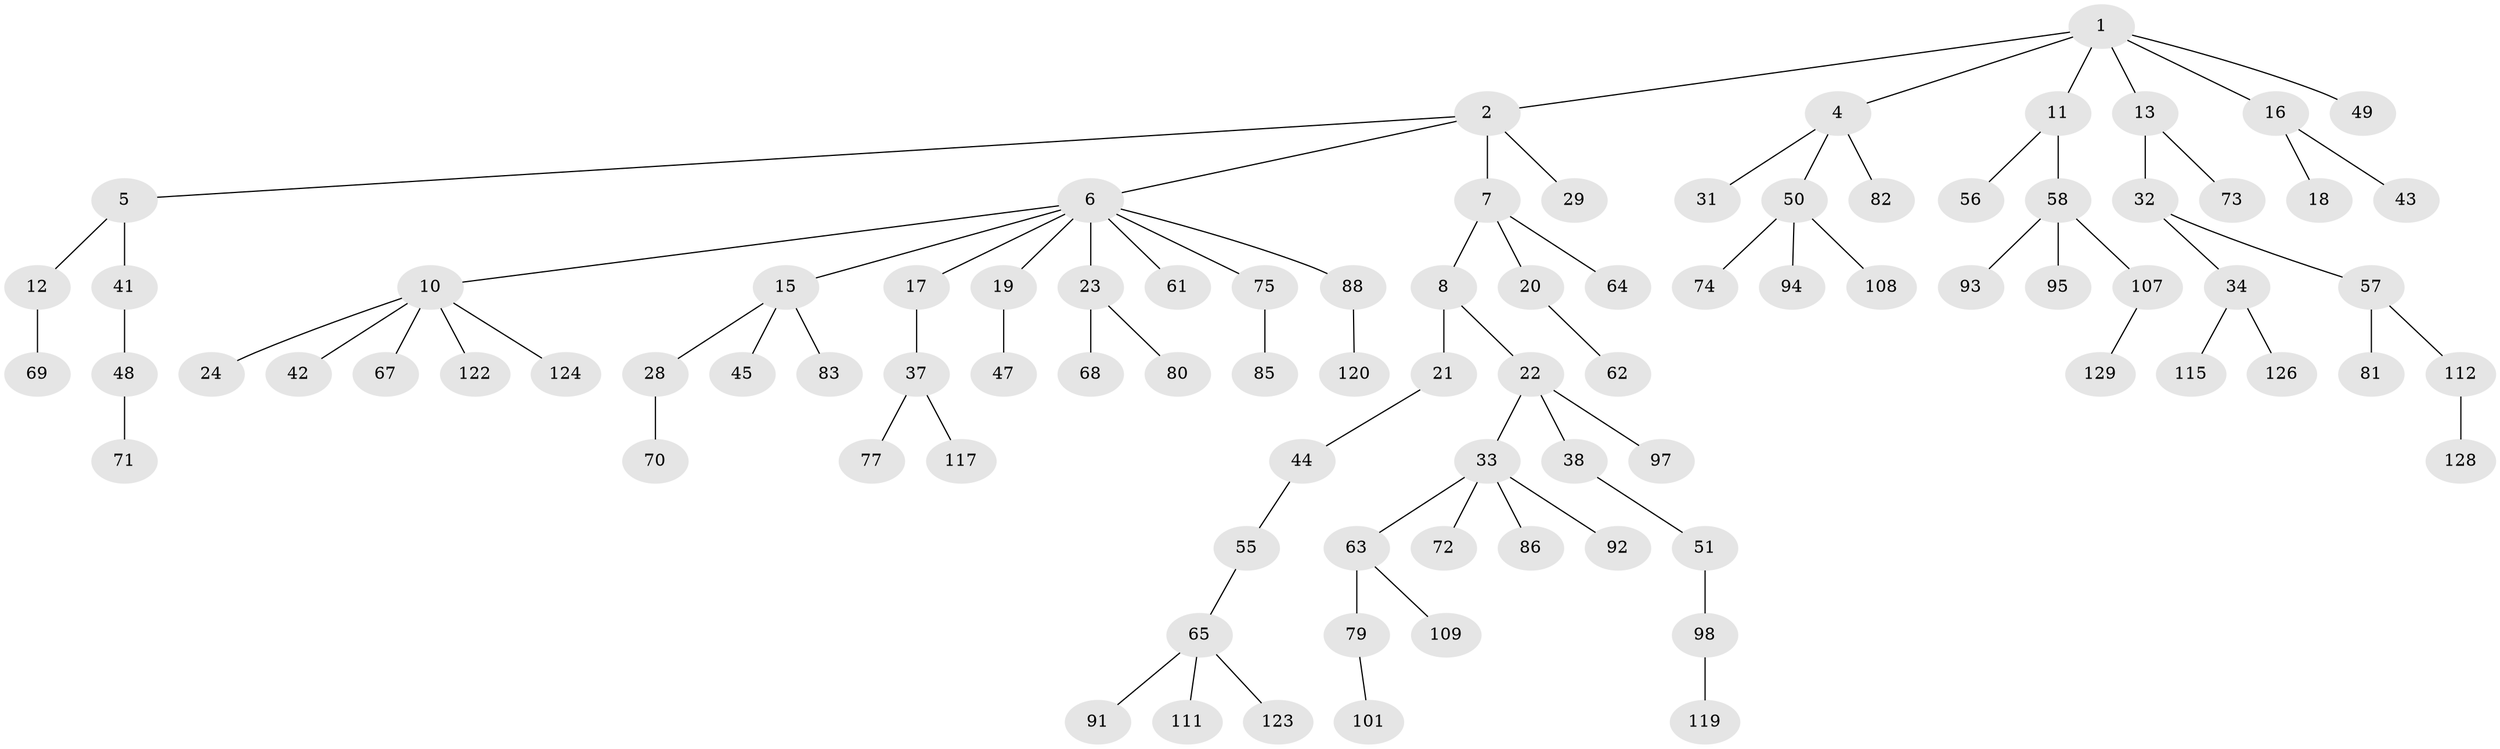 // original degree distribution, {4: 0.08270676691729323, 6: 0.015037593984962405, 3: 0.12781954887218044, 5: 0.022556390977443608, 7: 0.007518796992481203, 2: 0.2706766917293233, 1: 0.47368421052631576}
// Generated by graph-tools (version 1.1) at 2025/42/03/06/25 10:42:03]
// undirected, 89 vertices, 88 edges
graph export_dot {
graph [start="1"]
  node [color=gray90,style=filled];
  1 [super="+3"];
  2 [super="+39"];
  4 [super="+30"];
  5;
  6 [super="+9"];
  7 [super="+26"];
  8;
  10 [super="+25"];
  11 [super="+14"];
  12 [super="+27"];
  13;
  15;
  16 [super="+103"];
  17 [super="+104"];
  18;
  19 [super="+121"];
  20 [super="+54"];
  21;
  22 [super="+35"];
  23 [super="+60"];
  24;
  28 [super="+36"];
  29 [super="+84"];
  31;
  32 [super="+105"];
  33 [super="+40"];
  34 [super="+110"];
  37 [super="+52"];
  38;
  41 [super="+46"];
  42;
  43;
  44;
  45;
  47 [super="+118"];
  48;
  49 [super="+66"];
  50 [super="+53"];
  51 [super="+87"];
  55;
  56;
  57 [super="+78"];
  58 [super="+59"];
  61;
  62;
  63 [super="+90"];
  64;
  65 [super="+106"];
  67 [super="+76"];
  68;
  69 [super="+99"];
  70;
  71 [super="+102"];
  72 [super="+96"];
  73;
  74;
  75 [super="+132"];
  77;
  79;
  80;
  81 [super="+89"];
  82;
  83 [super="+127"];
  85 [super="+130"];
  86;
  88 [super="+116"];
  91;
  92 [super="+100"];
  93 [super="+114"];
  94;
  95;
  97;
  98 [super="+113"];
  101;
  107;
  108;
  109;
  111;
  112 [super="+125"];
  115;
  117 [super="+131"];
  119;
  120;
  122;
  123;
  124;
  126 [super="+133"];
  128;
  129;
  1 -- 2;
  1 -- 13;
  1 -- 49;
  1 -- 16;
  1 -- 11;
  1 -- 4;
  2 -- 5;
  2 -- 6;
  2 -- 7;
  2 -- 29;
  4 -- 31;
  4 -- 82;
  4 -- 50;
  5 -- 12;
  5 -- 41;
  6 -- 75;
  6 -- 88;
  6 -- 17;
  6 -- 19;
  6 -- 23;
  6 -- 10;
  6 -- 61;
  6 -- 15;
  7 -- 8;
  7 -- 20;
  7 -- 64;
  8 -- 21;
  8 -- 22;
  10 -- 24;
  10 -- 42;
  10 -- 67;
  10 -- 124;
  10 -- 122;
  11 -- 58;
  11 -- 56;
  12 -- 69;
  13 -- 32;
  13 -- 73;
  15 -- 28;
  15 -- 45;
  15 -- 83;
  16 -- 18;
  16 -- 43;
  17 -- 37;
  19 -- 47;
  20 -- 62;
  21 -- 44;
  22 -- 33;
  22 -- 38;
  22 -- 97;
  23 -- 68;
  23 -- 80;
  28 -- 70;
  32 -- 34;
  32 -- 57;
  33 -- 63;
  33 -- 72;
  33 -- 86;
  33 -- 92;
  34 -- 126;
  34 -- 115;
  37 -- 77;
  37 -- 117;
  38 -- 51;
  41 -- 48;
  44 -- 55;
  48 -- 71;
  50 -- 74;
  50 -- 94;
  50 -- 108;
  51 -- 98;
  55 -- 65;
  57 -- 112;
  57 -- 81;
  58 -- 93;
  58 -- 95;
  58 -- 107;
  63 -- 79;
  63 -- 109;
  65 -- 91;
  65 -- 111;
  65 -- 123;
  75 -- 85;
  79 -- 101;
  88 -- 120;
  98 -- 119;
  107 -- 129;
  112 -- 128;
}
